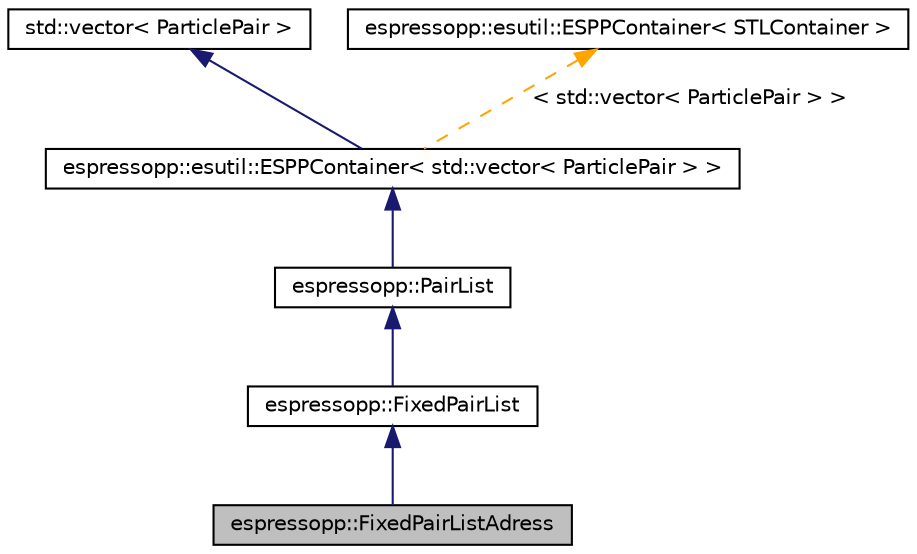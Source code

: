 digraph G
{
  edge [fontname="Helvetica",fontsize="10",labelfontname="Helvetica",labelfontsize="10"];
  node [fontname="Helvetica",fontsize="10",shape=record];
  Node1 [label="espressopp::FixedPairListAdress",height=0.2,width=0.4,color="black", fillcolor="grey75", style="filled" fontcolor="black"];
  Node2 -> Node1 [dir="back",color="midnightblue",fontsize="10",style="solid",fontname="Helvetica"];
  Node2 [label="espressopp::FixedPairList",height=0.2,width=0.4,color="black", fillcolor="white", style="filled",URL="$classespressopp_1_1FixedPairList.html"];
  Node3 -> Node2 [dir="back",color="midnightblue",fontsize="10",style="solid",fontname="Helvetica"];
  Node3 [label="espressopp::PairList",height=0.2,width=0.4,color="black", fillcolor="white", style="filled",URL="$structespressopp_1_1PairList.html"];
  Node4 -> Node3 [dir="back",color="midnightblue",fontsize="10",style="solid",fontname="Helvetica"];
  Node4 [label="espressopp::esutil::ESPPContainer\< std::vector\< ParticlePair \> \>",height=0.2,width=0.4,color="black", fillcolor="white", style="filled",URL="$classespressopp_1_1esutil_1_1ESPPContainer.html"];
  Node5 -> Node4 [dir="back",color="midnightblue",fontsize="10",style="solid",fontname="Helvetica"];
  Node5 [label="std::vector\< ParticlePair \>",height=0.2,width=0.4,color="black", fillcolor="white", style="filled",URL="$classstd_1_1vector.html"];
  Node6 -> Node4 [dir="back",color="orange",fontsize="10",style="dashed",label=" \< std::vector\< ParticlePair \> \>" ,fontname="Helvetica"];
  Node6 [label="espressopp::esutil::ESPPContainer\< STLContainer \>",height=0.2,width=0.4,color="black", fillcolor="white", style="filled",URL="$classespressopp_1_1esutil_1_1ESPPContainer.html"];
}
